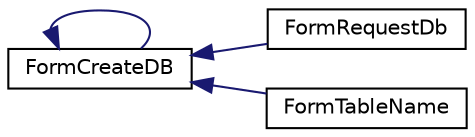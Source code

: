 digraph "Graphical Class Hierarchy"
{
  edge [fontname="Helvetica",fontsize="10",labelfontname="Helvetica",labelfontsize="10"];
  node [fontname="Helvetica",fontsize="10",shape=record];
  rankdir="LR";
  Node0 [label="QWidget",height=0.2,width=0.4,color="grey75", fillcolor="white", style="filled"];
  Node0 -> Node0 [dir="back",color="midnightblue",fontsize="10",style="solid",fontname="Helvetica"];
  Node0 [label="FormCreateDB",height=0.2,width=0.4,color="black", fillcolor="white", style="filled",URL="$classFormCreateDB.html",tooltip="The FormCreateDB class для подключения к базе данных "];
  Node0 -> Node2 [dir="back",color="midnightblue",fontsize="10",style="solid",fontname="Helvetica"];
  Node2 [label="FormRequestDb",height=0.2,width=0.4,color="black", fillcolor="white", style="filled",URL="$classFormRequestDb.html",tooltip="The FormRequestDb class - для вывода данных и формирования запросов к базе данных ..."];
  Node0 -> Node3 [dir="back",color="midnightblue",fontsize="10",style="solid",fontname="Helvetica"];
  Node3 [label="FormTableName",height=0.2,width=0.4,color="black", fillcolor="white", style="filled",URL="$classFormTableName.html",tooltip="The FormTableName class - для отображения списка таблик базы данных "];
}
